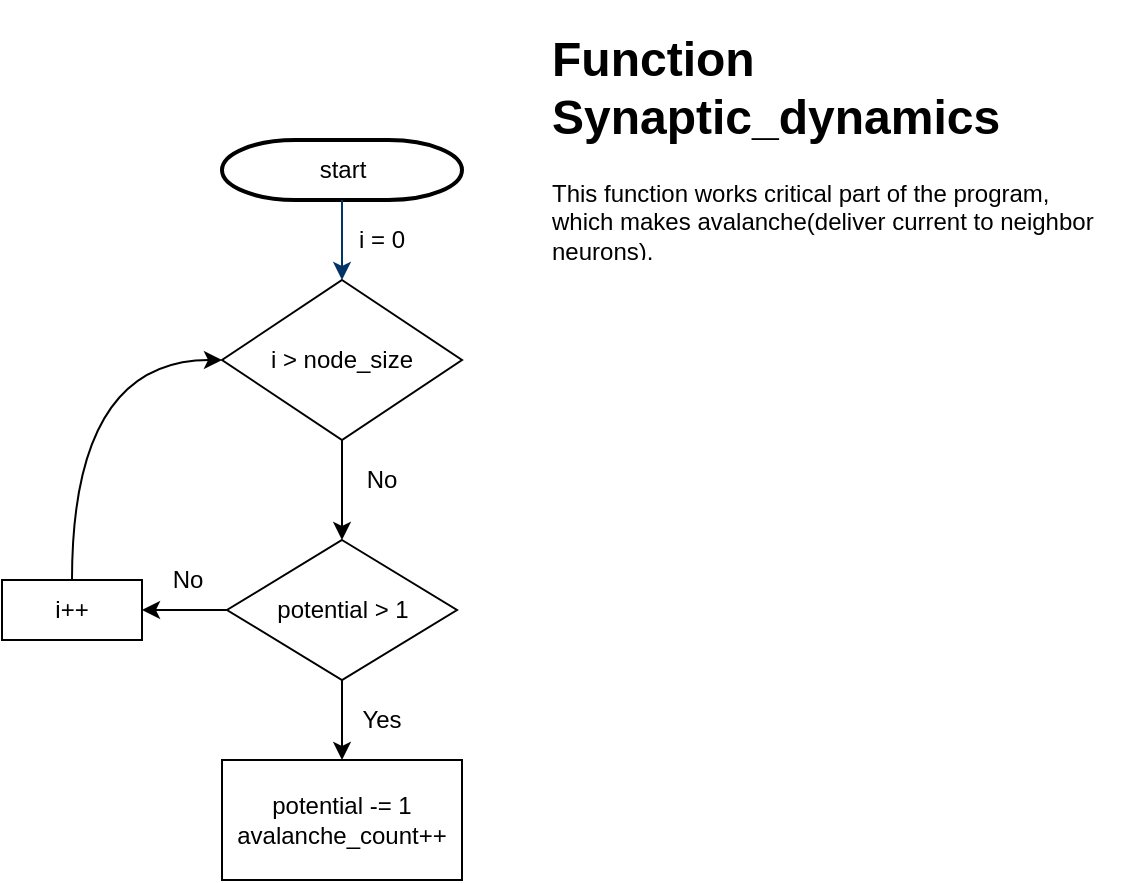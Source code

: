 <mxfile version="14.7.7" type="github">
  <diagram id="6a731a19-8d31-9384-78a2-239565b7b9f0" name="Page-1">
    <mxGraphModel dx="616" dy="1588" grid="1" gridSize="10" guides="1" tooltips="1" connect="1" arrows="1" fold="1" page="1" pageScale="1" pageWidth="1169" pageHeight="827" background="none" math="0" shadow="0">
      <root>
        <mxCell id="0" />
        <mxCell id="1" parent="0" />
        <mxCell id="2" value="start" style="shape=mxgraph.flowchart.terminator;strokeWidth=2;gradientColor=none;gradientDirection=north;fontStyle=0;html=1;" parent="1" vertex="1">
          <mxGeometry x="260" y="60" width="120" height="30" as="geometry" />
        </mxCell>
        <mxCell id="7" style="fontStyle=1;strokeColor=#003366;strokeWidth=1;html=1;" parent="1" source="2" edge="1">
          <mxGeometry relative="1" as="geometry">
            <mxPoint x="320" y="130" as="targetPoint" />
          </mxGeometry>
        </mxCell>
        <mxCell id="iJBfr3rQNkbRWNF6JBHE-56" value="i &amp;gt; node_size" style="rhombus;whiteSpace=wrap;html=1;" vertex="1" parent="1">
          <mxGeometry x="260" y="130" width="120" height="80" as="geometry" />
        </mxCell>
        <mxCell id="iJBfr3rQNkbRWNF6JBHE-57" value="" style="endArrow=classic;html=1;exitX=0.5;exitY=1;exitDx=0;exitDy=0;" edge="1" parent="1" source="iJBfr3rQNkbRWNF6JBHE-56">
          <mxGeometry width="50" height="50" relative="1" as="geometry">
            <mxPoint x="360" y="380" as="sourcePoint" />
            <mxPoint x="320" y="260" as="targetPoint" />
          </mxGeometry>
        </mxCell>
        <mxCell id="iJBfr3rQNkbRWNF6JBHE-58" value="i = 0" style="text;html=1;strokeColor=none;fillColor=none;align=center;verticalAlign=middle;whiteSpace=wrap;rounded=0;" vertex="1" parent="1">
          <mxGeometry x="320" y="100" width="40" height="20" as="geometry" />
        </mxCell>
        <mxCell id="iJBfr3rQNkbRWNF6JBHE-59" value="No" style="text;html=1;strokeColor=none;fillColor=none;align=center;verticalAlign=middle;whiteSpace=wrap;rounded=0;" vertex="1" parent="1">
          <mxGeometry x="320" y="220" width="40" height="20" as="geometry" />
        </mxCell>
        <mxCell id="iJBfr3rQNkbRWNF6JBHE-60" value="potential &amp;gt; 1" style="rhombus;whiteSpace=wrap;html=1;" vertex="1" parent="1">
          <mxGeometry x="262.5" y="260" width="115" height="70" as="geometry" />
        </mxCell>
        <mxCell id="iJBfr3rQNkbRWNF6JBHE-61" value="i++" style="rounded=0;whiteSpace=wrap;html=1;" vertex="1" parent="1">
          <mxGeometry x="150" y="280" width="70" height="30" as="geometry" />
        </mxCell>
        <mxCell id="iJBfr3rQNkbRWNF6JBHE-62" value="" style="endArrow=classic;html=1;entryX=1;entryY=0.5;entryDx=0;entryDy=0;exitX=0;exitY=0.5;exitDx=0;exitDy=0;" edge="1" parent="1" source="iJBfr3rQNkbRWNF6JBHE-60" target="iJBfr3rQNkbRWNF6JBHE-61">
          <mxGeometry width="50" height="50" relative="1" as="geometry">
            <mxPoint x="360" y="380" as="sourcePoint" />
            <mxPoint x="410" y="330" as="targetPoint" />
          </mxGeometry>
        </mxCell>
        <mxCell id="iJBfr3rQNkbRWNF6JBHE-66" value="" style="curved=1;endArrow=classic;html=1;exitX=0.5;exitY=0;exitDx=0;exitDy=0;entryX=0;entryY=0.5;entryDx=0;entryDy=0;entryPerimeter=0;" edge="1" parent="1" source="iJBfr3rQNkbRWNF6JBHE-61" target="iJBfr3rQNkbRWNF6JBHE-56">
          <mxGeometry width="50" height="50" relative="1" as="geometry">
            <mxPoint x="360" y="380" as="sourcePoint" />
            <mxPoint x="260" y="180" as="targetPoint" />
            <Array as="points">
              <mxPoint x="185" y="170" />
            </Array>
          </mxGeometry>
        </mxCell>
        <mxCell id="iJBfr3rQNkbRWNF6JBHE-67" value="No" style="text;html=1;strokeColor=none;fillColor=none;align=center;verticalAlign=middle;whiteSpace=wrap;rounded=0;" vertex="1" parent="1">
          <mxGeometry x="222.5" y="270" width="40" height="20" as="geometry" />
        </mxCell>
        <mxCell id="iJBfr3rQNkbRWNF6JBHE-68" value="potential -= 1&lt;br&gt;avalanche_count++" style="rounded=0;whiteSpace=wrap;html=1;" vertex="1" parent="1">
          <mxGeometry x="260" y="370" width="120" height="60" as="geometry" />
        </mxCell>
        <mxCell id="iJBfr3rQNkbRWNF6JBHE-69" value="" style="endArrow=classic;html=1;exitX=0.5;exitY=1;exitDx=0;exitDy=0;entryX=0.5;entryY=0;entryDx=0;entryDy=0;" edge="1" parent="1" source="iJBfr3rQNkbRWNF6JBHE-60" target="iJBfr3rQNkbRWNF6JBHE-68">
          <mxGeometry width="50" height="50" relative="1" as="geometry">
            <mxPoint x="360" y="370" as="sourcePoint" />
            <mxPoint x="410" y="320" as="targetPoint" />
          </mxGeometry>
        </mxCell>
        <mxCell id="iJBfr3rQNkbRWNF6JBHE-70" value="Yes" style="text;html=1;strokeColor=none;fillColor=none;align=center;verticalAlign=middle;whiteSpace=wrap;rounded=0;" vertex="1" parent="1">
          <mxGeometry x="320" y="340" width="40" height="20" as="geometry" />
        </mxCell>
        <mxCell id="iJBfr3rQNkbRWNF6JBHE-71" value="&lt;h1&gt;Function Synaptic_dynamics&lt;/h1&gt;&lt;p&gt;This function works critical part of the program, which makes avalanche(deliver current to neighbor neurons).&lt;/p&gt;" style="text;html=1;strokeColor=none;fillColor=none;spacing=5;spacingTop=-20;whiteSpace=wrap;overflow=hidden;rounded=0;" vertex="1" parent="1">
          <mxGeometry x="420" width="290" height="120" as="geometry" />
        </mxCell>
      </root>
    </mxGraphModel>
  </diagram>
</mxfile>
